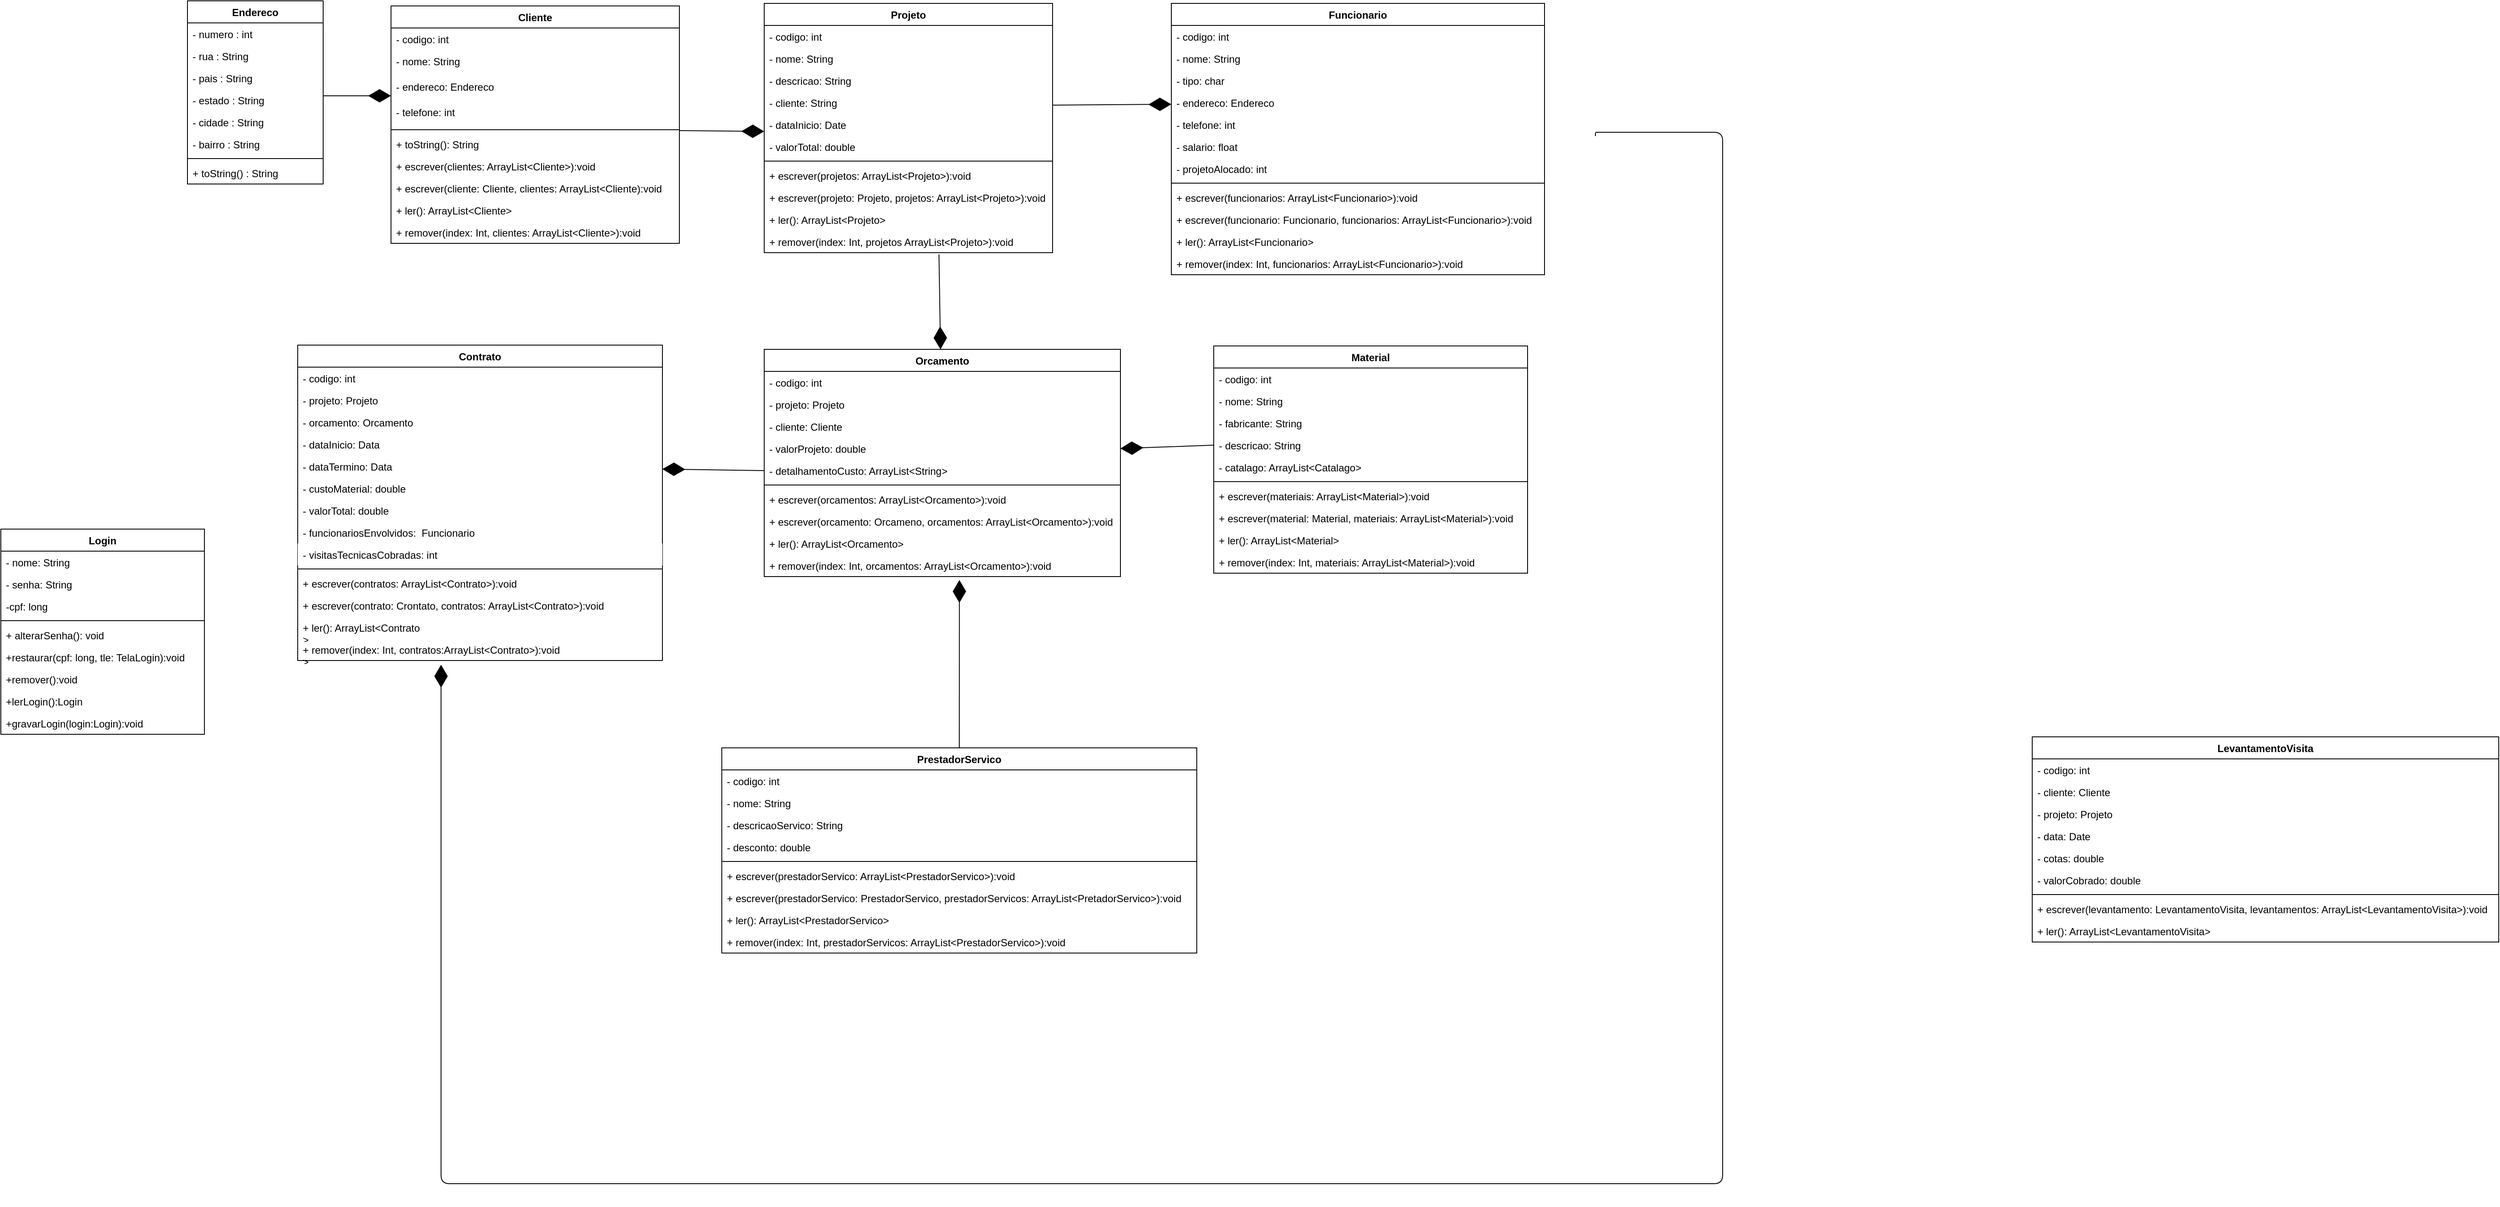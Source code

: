 <mxfile version="10.7.9" type="device"><diagram id="c3c5CE3-mcgkFul2fZs1" name="Page-1"><mxGraphModel dx="6850" dy="3300" grid="1" gridSize="10" guides="1" tooltips="1" connect="1" arrows="1" fold="1" page="1" pageScale="1" pageWidth="850" pageHeight="1100" math="0" shadow="0"><root><mxCell id="0"/><mxCell id="1" parent="0"/><mxCell id="uIUgxB65rMNBlOTUX8ER-1" value="Cliente" style="swimlane;fontStyle=1;align=center;verticalAlign=top;childLayout=stackLayout;horizontal=1;startSize=26;horizontalStack=0;resizeParent=1;resizeParentMax=0;resizeLast=0;collapsible=1;marginBottom=0;" parent="1" vertex="1"><mxGeometry x="-360" y="83" width="340" height="280" as="geometry"><mxRectangle x="230" y="120" width="70" height="26" as="alternateBounds"/></mxGeometry></mxCell><mxCell id="uIUgxB65rMNBlOTUX8ER-2" value="- codigo: int" style="text;strokeColor=none;fillColor=none;align=left;verticalAlign=top;spacingLeft=4;spacingRight=4;overflow=hidden;rotatable=0;points=[[0,0.5],[1,0.5]];portConstraint=eastwest;" parent="uIUgxB65rMNBlOTUX8ER-1" vertex="1"><mxGeometry y="26" width="340" height="26" as="geometry"/></mxCell><mxCell id="uIUgxB65rMNBlOTUX8ER-6" value="- nome: String" style="text;strokeColor=none;fillColor=none;align=left;verticalAlign=top;spacingLeft=4;spacingRight=4;overflow=hidden;rotatable=0;points=[[0,0.5],[1,0.5]];portConstraint=eastwest;" parent="uIUgxB65rMNBlOTUX8ER-1" vertex="1"><mxGeometry y="52" width="340" height="30" as="geometry"/></mxCell><mxCell id="uIUgxB65rMNBlOTUX8ER-11" value="- endereco: Endereco&#xA;" style="text;strokeColor=none;fillColor=none;align=left;verticalAlign=top;spacingLeft=4;spacingRight=4;overflow=hidden;rotatable=0;points=[[0,0.5],[1,0.5]];portConstraint=eastwest;" parent="uIUgxB65rMNBlOTUX8ER-1" vertex="1"><mxGeometry y="82" width="340" height="30" as="geometry"/></mxCell><mxCell id="uIUgxB65rMNBlOTUX8ER-12" value="- telefone: int&#xA;" style="text;strokeColor=none;fillColor=none;align=left;verticalAlign=top;spacingLeft=4;spacingRight=4;overflow=hidden;rotatable=0;points=[[0,0.5],[1,0.5]];portConstraint=eastwest;" parent="uIUgxB65rMNBlOTUX8ER-1" vertex="1"><mxGeometry y="112" width="340" height="30" as="geometry"/></mxCell><mxCell id="uIUgxB65rMNBlOTUX8ER-3" value="" style="line;strokeWidth=1;fillColor=none;align=left;verticalAlign=middle;spacingTop=-1;spacingLeft=3;spacingRight=3;rotatable=0;labelPosition=right;points=[];portConstraint=eastwest;" parent="uIUgxB65rMNBlOTUX8ER-1" vertex="1"><mxGeometry y="142" width="340" height="8" as="geometry"/></mxCell><mxCell id="uIUgxB65rMNBlOTUX8ER-8" value="+ toString(): String" style="text;strokeColor=none;fillColor=none;align=left;verticalAlign=top;spacingLeft=4;spacingRight=4;overflow=hidden;rotatable=0;points=[[0,0.5],[1,0.5]];portConstraint=eastwest;" parent="uIUgxB65rMNBlOTUX8ER-1" vertex="1"><mxGeometry y="150" width="340" height="26" as="geometry"/></mxCell><mxCell id="SgRAjqNPc_NdSEdh03JB-13" value="+ escrever(clientes: ArrayList&lt;Cliente&gt;):void" style="text;strokeColor=none;fillColor=none;align=left;verticalAlign=top;spacingLeft=4;spacingRight=4;overflow=hidden;rotatable=0;points=[[0,0.5],[1,0.5]];portConstraint=eastwest;" vertex="1" parent="uIUgxB65rMNBlOTUX8ER-1"><mxGeometry y="176" width="340" height="26" as="geometry"/></mxCell><mxCell id="SgRAjqNPc_NdSEdh03JB-14" value="+ escrever(cliente: Cliente, clientes: ArrayList&lt;Cliente):void" style="text;strokeColor=none;fillColor=none;align=left;verticalAlign=top;spacingLeft=4;spacingRight=4;overflow=hidden;rotatable=0;points=[[0,0.5],[1,0.5]];portConstraint=eastwest;" vertex="1" parent="uIUgxB65rMNBlOTUX8ER-1"><mxGeometry y="202" width="340" height="26" as="geometry"/></mxCell><mxCell id="SgRAjqNPc_NdSEdh03JB-15" value="+ ler(): ArrayList&lt;Cliente&gt;" style="text;strokeColor=none;fillColor=none;align=left;verticalAlign=top;spacingLeft=4;spacingRight=4;overflow=hidden;rotatable=0;points=[[0,0.5],[1,0.5]];portConstraint=eastwest;" vertex="1" parent="uIUgxB65rMNBlOTUX8ER-1"><mxGeometry y="228" width="340" height="26" as="geometry"/></mxCell><mxCell id="SgRAjqNPc_NdSEdh03JB-26" value="+ remover(index: Int, clientes: ArrayList&lt;Cliente&gt;):void" style="text;strokeColor=none;fillColor=none;align=left;verticalAlign=top;spacingLeft=4;spacingRight=4;overflow=hidden;rotatable=0;points=[[0,0.5],[1,0.5]];portConstraint=eastwest;" vertex="1" parent="uIUgxB65rMNBlOTUX8ER-1"><mxGeometry y="254" width="340" height="26" as="geometry"/></mxCell><mxCell id="uIUgxB65rMNBlOTUX8ER-30" value="Projeto" style="swimlane;fontStyle=1;align=center;verticalAlign=top;childLayout=stackLayout;horizontal=1;startSize=26;horizontalStack=0;resizeParent=1;resizeParentMax=0;resizeLast=0;collapsible=1;marginBottom=0;fillColor=none;gradientColor=none;" parent="1" vertex="1"><mxGeometry x="80" y="80" width="340" height="294" as="geometry"/></mxCell><mxCell id="uIUgxB65rMNBlOTUX8ER-31" value="- codigo: int" style="text;strokeColor=none;fillColor=none;align=left;verticalAlign=top;spacingLeft=4;spacingRight=4;overflow=hidden;rotatable=0;points=[[0,0.5],[1,0.5]];portConstraint=eastwest;" parent="uIUgxB65rMNBlOTUX8ER-30" vertex="1"><mxGeometry y="26" width="340" height="26" as="geometry"/></mxCell><mxCell id="uIUgxB65rMNBlOTUX8ER-111" value="- nome: String" style="text;strokeColor=none;fillColor=none;align=left;verticalAlign=top;spacingLeft=4;spacingRight=4;overflow=hidden;rotatable=0;points=[[0,0.5],[1,0.5]];portConstraint=eastwest;" parent="uIUgxB65rMNBlOTUX8ER-30" vertex="1"><mxGeometry y="52" width="340" height="26" as="geometry"/></mxCell><mxCell id="uIUgxB65rMNBlOTUX8ER-34" value="- descricao: String" style="text;strokeColor=none;fillColor=none;align=left;verticalAlign=top;spacingLeft=4;spacingRight=4;overflow=hidden;rotatable=0;points=[[0,0.5],[1,0.5]];portConstraint=eastwest;" parent="uIUgxB65rMNBlOTUX8ER-30" vertex="1"><mxGeometry y="78" width="340" height="26" as="geometry"/></mxCell><mxCell id="uIUgxB65rMNBlOTUX8ER-35" value="- cliente: String" style="text;strokeColor=none;fillColor=none;align=left;verticalAlign=top;spacingLeft=4;spacingRight=4;overflow=hidden;rotatable=0;points=[[0,0.5],[1,0.5]];portConstraint=eastwest;" parent="uIUgxB65rMNBlOTUX8ER-30" vertex="1"><mxGeometry y="104" width="340" height="26" as="geometry"/></mxCell><mxCell id="uIUgxB65rMNBlOTUX8ER-36" value="- dataInicio: Date" style="text;strokeColor=none;fillColor=none;align=left;verticalAlign=top;spacingLeft=4;spacingRight=4;overflow=hidden;rotatable=0;points=[[0,0.5],[1,0.5]];portConstraint=eastwest;" parent="uIUgxB65rMNBlOTUX8ER-30" vertex="1"><mxGeometry y="130" width="340" height="26" as="geometry"/></mxCell><mxCell id="uIUgxB65rMNBlOTUX8ER-37" value="- valorTotal: double" style="text;strokeColor=none;fillColor=none;align=left;verticalAlign=top;spacingLeft=4;spacingRight=4;overflow=hidden;rotatable=0;points=[[0,0.5],[1,0.5]];portConstraint=eastwest;" parent="uIUgxB65rMNBlOTUX8ER-30" vertex="1"><mxGeometry y="156" width="340" height="26" as="geometry"/></mxCell><mxCell id="uIUgxB65rMNBlOTUX8ER-32" value="" style="line;strokeWidth=1;fillColor=none;align=left;verticalAlign=middle;spacingTop=-1;spacingLeft=3;spacingRight=3;rotatable=0;labelPosition=right;points=[];portConstraint=eastwest;" parent="uIUgxB65rMNBlOTUX8ER-30" vertex="1"><mxGeometry y="182" width="340" height="8" as="geometry"/></mxCell><mxCell id="uIUgxB65rMNBlOTUX8ER-38" value="+ escrever(projetos: ArrayList&lt;Projeto&gt;):void" style="text;strokeColor=none;fillColor=none;align=left;verticalAlign=top;spacingLeft=4;spacingRight=4;overflow=hidden;rotatable=0;points=[[0,0.5],[1,0.5]];portConstraint=eastwest;" parent="uIUgxB65rMNBlOTUX8ER-30" vertex="1"><mxGeometry y="190" width="340" height="26" as="geometry"/></mxCell><mxCell id="SgRAjqNPc_NdSEdh03JB-27" value="+ escrever(projeto: Projeto, projetos: ArrayList&lt;Projeto&gt;):void" style="text;strokeColor=none;fillColor=none;align=left;verticalAlign=top;spacingLeft=4;spacingRight=4;overflow=hidden;rotatable=0;points=[[0,0.5],[1,0.5]];portConstraint=eastwest;" vertex="1" parent="uIUgxB65rMNBlOTUX8ER-30"><mxGeometry y="216" width="340" height="26" as="geometry"/></mxCell><mxCell id="SgRAjqNPc_NdSEdh03JB-29" value="+ ler(): ArrayList&lt;Projeto&gt;" style="text;strokeColor=none;fillColor=none;align=left;verticalAlign=top;spacingLeft=4;spacingRight=4;overflow=hidden;rotatable=0;points=[[0,0.5],[1,0.5]];portConstraint=eastwest;" vertex="1" parent="uIUgxB65rMNBlOTUX8ER-30"><mxGeometry y="242" width="340" height="26" as="geometry"/></mxCell><mxCell id="SgRAjqNPc_NdSEdh03JB-30" value="+ remover(index: Int, projetos ArrayList&lt;Projeto&gt;):void" style="text;strokeColor=none;fillColor=none;align=left;verticalAlign=top;spacingLeft=4;spacingRight=4;overflow=hidden;rotatable=0;points=[[0,0.5],[1,0.5]];portConstraint=eastwest;" vertex="1" parent="uIUgxB65rMNBlOTUX8ER-30"><mxGeometry y="268" width="340" height="26" as="geometry"/></mxCell><mxCell id="uIUgxB65rMNBlOTUX8ER-47" value="Funcionario" style="swimlane;fontStyle=1;align=center;verticalAlign=top;childLayout=stackLayout;horizontal=1;startSize=26;horizontalStack=0;resizeParent=1;resizeParentMax=0;resizeLast=0;collapsible=1;marginBottom=0;fillColor=none;gradientColor=none;" parent="1" vertex="1"><mxGeometry x="560" y="80" width="440" height="320" as="geometry"/></mxCell><mxCell id="uIUgxB65rMNBlOTUX8ER-48" value="- codigo: int" style="text;strokeColor=none;fillColor=none;align=left;verticalAlign=top;spacingLeft=4;spacingRight=4;overflow=hidden;rotatable=0;points=[[0,0.5],[1,0.5]];portConstraint=eastwest;" parent="uIUgxB65rMNBlOTUX8ER-47" vertex="1"><mxGeometry y="26" width="440" height="26" as="geometry"/></mxCell><mxCell id="uIUgxB65rMNBlOTUX8ER-51" value="- nome: String" style="text;strokeColor=none;fillColor=none;align=left;verticalAlign=top;spacingLeft=4;spacingRight=4;overflow=hidden;rotatable=0;points=[[0,0.5],[1,0.5]];portConstraint=eastwest;" parent="uIUgxB65rMNBlOTUX8ER-47" vertex="1"><mxGeometry y="52" width="440" height="26" as="geometry"/></mxCell><mxCell id="uIUgxB65rMNBlOTUX8ER-124" value="- tipo: char" style="text;strokeColor=none;fillColor=none;align=left;verticalAlign=top;spacingLeft=4;spacingRight=4;overflow=hidden;rotatable=0;points=[[0,0.5],[1,0.5]];portConstraint=eastwest;" parent="uIUgxB65rMNBlOTUX8ER-47" vertex="1"><mxGeometry y="78" width="440" height="26" as="geometry"/></mxCell><mxCell id="uIUgxB65rMNBlOTUX8ER-52" value="- endereco: Endereco " style="text;strokeColor=none;fillColor=none;align=left;verticalAlign=top;spacingLeft=4;spacingRight=4;overflow=hidden;rotatable=0;points=[[0,0.5],[1,0.5]];portConstraint=eastwest;" parent="uIUgxB65rMNBlOTUX8ER-47" vertex="1"><mxGeometry y="104" width="440" height="26" as="geometry"/></mxCell><mxCell id="uIUgxB65rMNBlOTUX8ER-53" value="- telefone: int" style="text;strokeColor=none;fillColor=none;align=left;verticalAlign=top;spacingLeft=4;spacingRight=4;overflow=hidden;rotatable=0;points=[[0,0.5],[1,0.5]];portConstraint=eastwest;" parent="uIUgxB65rMNBlOTUX8ER-47" vertex="1"><mxGeometry y="130" width="440" height="26" as="geometry"/></mxCell><mxCell id="uIUgxB65rMNBlOTUX8ER-54" value="- salario: float" style="text;strokeColor=none;fillColor=none;align=left;verticalAlign=top;spacingLeft=4;spacingRight=4;overflow=hidden;rotatable=0;points=[[0,0.5],[1,0.5]];portConstraint=eastwest;" parent="uIUgxB65rMNBlOTUX8ER-47" vertex="1"><mxGeometry y="156" width="440" height="26" as="geometry"/></mxCell><mxCell id="uIUgxB65rMNBlOTUX8ER-55" value="- projetoAlocado: int" style="text;strokeColor=none;fillColor=none;align=left;verticalAlign=top;spacingLeft=4;spacingRight=4;overflow=hidden;rotatable=0;points=[[0,0.5],[1,0.5]];portConstraint=eastwest;" parent="uIUgxB65rMNBlOTUX8ER-47" vertex="1"><mxGeometry y="182" width="440" height="26" as="geometry"/></mxCell><mxCell id="uIUgxB65rMNBlOTUX8ER-49" value="" style="line;strokeWidth=1;fillColor=none;align=left;verticalAlign=middle;spacingTop=-1;spacingLeft=3;spacingRight=3;rotatable=0;labelPosition=right;points=[];portConstraint=eastwest;" parent="uIUgxB65rMNBlOTUX8ER-47" vertex="1"><mxGeometry y="208" width="440" height="8" as="geometry"/></mxCell><mxCell id="uIUgxB65rMNBlOTUX8ER-50" value="+ escrever(funcionarios: ArrayList&lt;Funcionario&gt;):void" style="text;strokeColor=none;fillColor=none;align=left;verticalAlign=top;spacingLeft=4;spacingRight=4;overflow=hidden;rotatable=0;points=[[0,0.5],[1,0.5]];portConstraint=eastwest;" parent="uIUgxB65rMNBlOTUX8ER-47" vertex="1"><mxGeometry y="216" width="440" height="26" as="geometry"/></mxCell><mxCell id="SgRAjqNPc_NdSEdh03JB-53" value="+ escrever(funcionario: Funcionario, funcionarios: ArrayList&lt;Funcionario&gt;):void" style="text;strokeColor=none;fillColor=none;align=left;verticalAlign=top;spacingLeft=4;spacingRight=4;overflow=hidden;rotatable=0;points=[[0,0.5],[1,0.5]];portConstraint=eastwest;" vertex="1" parent="uIUgxB65rMNBlOTUX8ER-47"><mxGeometry y="242" width="440" height="26" as="geometry"/></mxCell><mxCell id="SgRAjqNPc_NdSEdh03JB-55" value="+ ler(): ArrayList&lt;Funcionario&gt;" style="text;strokeColor=none;fillColor=none;align=left;verticalAlign=top;spacingLeft=4;spacingRight=4;overflow=hidden;rotatable=0;points=[[0,0.5],[1,0.5]];portConstraint=eastwest;" vertex="1" parent="uIUgxB65rMNBlOTUX8ER-47"><mxGeometry y="268" width="440" height="26" as="geometry"/></mxCell><mxCell id="SgRAjqNPc_NdSEdh03JB-56" value="+ remover(index: Int, funcionarios: ArrayList&lt;Funcionario&gt;):void" style="text;strokeColor=none;fillColor=none;align=left;verticalAlign=top;spacingLeft=4;spacingRight=4;overflow=hidden;rotatable=0;points=[[0,0.5],[1,0.5]];portConstraint=eastwest;" vertex="1" parent="uIUgxB65rMNBlOTUX8ER-47"><mxGeometry y="294" width="440" height="26" as="geometry"/></mxCell><mxCell id="uIUgxB65rMNBlOTUX8ER-67" value="PrestadorServico" style="swimlane;fontStyle=1;align=center;verticalAlign=top;childLayout=stackLayout;horizontal=1;startSize=26;horizontalStack=0;resizeParent=1;resizeParentMax=0;resizeLast=0;collapsible=1;marginBottom=0;fillColor=none;gradientColor=none;" parent="1" vertex="1"><mxGeometry x="30" y="958" width="560" height="242" as="geometry"/></mxCell><mxCell id="uIUgxB65rMNBlOTUX8ER-68" value="- codigo: int" style="text;strokeColor=none;fillColor=none;align=left;verticalAlign=top;spacingLeft=4;spacingRight=4;overflow=hidden;rotatable=0;points=[[0,0.5],[1,0.5]];portConstraint=eastwest;" parent="uIUgxB65rMNBlOTUX8ER-67" vertex="1"><mxGeometry y="26" width="560" height="26" as="geometry"/></mxCell><mxCell id="uIUgxB65rMNBlOTUX8ER-71" value="- nome: String" style="text;strokeColor=none;fillColor=none;align=left;verticalAlign=top;spacingLeft=4;spacingRight=4;overflow=hidden;rotatable=0;points=[[0,0.5],[1,0.5]];portConstraint=eastwest;" parent="uIUgxB65rMNBlOTUX8ER-67" vertex="1"><mxGeometry y="52" width="560" height="26" as="geometry"/></mxCell><mxCell id="uIUgxB65rMNBlOTUX8ER-72" value="- descricaoServico: String" style="text;strokeColor=none;fillColor=none;align=left;verticalAlign=top;spacingLeft=4;spacingRight=4;overflow=hidden;rotatable=0;points=[[0,0.5],[1,0.5]];portConstraint=eastwest;" parent="uIUgxB65rMNBlOTUX8ER-67" vertex="1"><mxGeometry y="78" width="560" height="26" as="geometry"/></mxCell><mxCell id="uIUgxB65rMNBlOTUX8ER-73" value="- desconto: double" style="text;strokeColor=none;fillColor=none;align=left;verticalAlign=top;spacingLeft=4;spacingRight=4;overflow=hidden;rotatable=0;points=[[0,0.5],[1,0.5]];portConstraint=eastwest;" parent="uIUgxB65rMNBlOTUX8ER-67" vertex="1"><mxGeometry y="104" width="560" height="26" as="geometry"/></mxCell><mxCell id="uIUgxB65rMNBlOTUX8ER-69" value="" style="line;strokeWidth=1;fillColor=none;align=left;verticalAlign=middle;spacingTop=-1;spacingLeft=3;spacingRight=3;rotatable=0;labelPosition=right;points=[];portConstraint=eastwest;" parent="uIUgxB65rMNBlOTUX8ER-67" vertex="1"><mxGeometry y="130" width="560" height="8" as="geometry"/></mxCell><object label="+ escrever(prestadorServico: ArrayList&lt;PrestadorServico&gt;):void" id="uIUgxB65rMNBlOTUX8ER-70"><mxCell style="text;strokeColor=none;fillColor=none;align=left;verticalAlign=top;spacingLeft=4;spacingRight=4;overflow=hidden;rotatable=0;points=[[0,0.5],[1,0.5]];portConstraint=eastwest;" parent="uIUgxB65rMNBlOTUX8ER-67" vertex="1"><mxGeometry y="138" width="560" height="26" as="geometry"/></mxCell></object><object label="+ escrever(prestadorServico: PrestadorServico, prestadorServicos: ArrayList&lt;PretadorServico&gt;):void" id="SgRAjqNPc_NdSEdh03JB-45"><mxCell style="text;strokeColor=none;fillColor=none;align=left;verticalAlign=top;spacingLeft=4;spacingRight=4;overflow=hidden;rotatable=0;points=[[0,0.5],[1,0.5]];portConstraint=eastwest;" vertex="1" parent="uIUgxB65rMNBlOTUX8ER-67"><mxGeometry y="164" width="560" height="26" as="geometry"/></mxCell></object><object label="+ ler(): ArrayList&lt;PrestadorServico&gt;" id="SgRAjqNPc_NdSEdh03JB-46"><mxCell style="text;strokeColor=none;fillColor=none;align=left;verticalAlign=top;spacingLeft=4;spacingRight=4;overflow=hidden;rotatable=0;points=[[0,0.5],[1,0.5]];portConstraint=eastwest;" vertex="1" parent="uIUgxB65rMNBlOTUX8ER-67"><mxGeometry y="190" width="560" height="26" as="geometry"/></mxCell></object><object label="+ remover(index: Int, prestadorServicos: ArrayList&lt;PrestadorServico&gt;):void" id="SgRAjqNPc_NdSEdh03JB-47"><mxCell style="text;strokeColor=none;fillColor=none;align=left;verticalAlign=top;spacingLeft=4;spacingRight=4;overflow=hidden;rotatable=0;points=[[0,0.5],[1,0.5]];portConstraint=eastwest;" vertex="1" parent="uIUgxB65rMNBlOTUX8ER-67"><mxGeometry y="216" width="560" height="26" as="geometry"/></mxCell></object><mxCell id="uIUgxB65rMNBlOTUX8ER-85" value="LevantamentoVisita" style="swimlane;fontStyle=1;align=center;verticalAlign=top;childLayout=stackLayout;horizontal=1;startSize=26;horizontalStack=0;resizeParent=1;resizeParentMax=0;resizeLast=0;collapsible=1;marginBottom=0;fillColor=none;gradientColor=none;" parent="1" vertex="1"><mxGeometry x="1575" y="945" width="550" height="242" as="geometry"/></mxCell><mxCell id="uIUgxB65rMNBlOTUX8ER-86" value="- codigo: int" style="text;strokeColor=none;fillColor=none;align=left;verticalAlign=top;spacingLeft=4;spacingRight=4;overflow=hidden;rotatable=0;points=[[0,0.5],[1,0.5]];portConstraint=eastwest;" parent="uIUgxB65rMNBlOTUX8ER-85" vertex="1"><mxGeometry y="26" width="550" height="26" as="geometry"/></mxCell><mxCell id="uIUgxB65rMNBlOTUX8ER-89" value="- cliente: Cliente" style="text;strokeColor=none;fillColor=none;align=left;verticalAlign=top;spacingLeft=4;spacingRight=4;overflow=hidden;rotatable=0;points=[[0,0.5],[1,0.5]];portConstraint=eastwest;" parent="uIUgxB65rMNBlOTUX8ER-85" vertex="1"><mxGeometry y="52" width="550" height="26" as="geometry"/></mxCell><mxCell id="uIUgxB65rMNBlOTUX8ER-90" value="- projeto: Projeto" style="text;strokeColor=none;fillColor=none;align=left;verticalAlign=top;spacingLeft=4;spacingRight=4;overflow=hidden;rotatable=0;points=[[0,0.5],[1,0.5]];portConstraint=eastwest;" parent="uIUgxB65rMNBlOTUX8ER-85" vertex="1"><mxGeometry y="78" width="550" height="26" as="geometry"/></mxCell><mxCell id="uIUgxB65rMNBlOTUX8ER-91" value="- data: Date" style="text;strokeColor=none;fillColor=none;align=left;verticalAlign=top;spacingLeft=4;spacingRight=4;overflow=hidden;rotatable=0;points=[[0,0.5],[1,0.5]];portConstraint=eastwest;" parent="uIUgxB65rMNBlOTUX8ER-85" vertex="1"><mxGeometry y="104" width="550" height="26" as="geometry"/></mxCell><mxCell id="uIUgxB65rMNBlOTUX8ER-92" value="- cotas: double" style="text;strokeColor=none;fillColor=none;align=left;verticalAlign=top;spacingLeft=4;spacingRight=4;overflow=hidden;rotatable=0;points=[[0,0.5],[1,0.5]];portConstraint=eastwest;" parent="uIUgxB65rMNBlOTUX8ER-85" vertex="1"><mxGeometry y="130" width="550" height="26" as="geometry"/></mxCell><mxCell id="uIUgxB65rMNBlOTUX8ER-101" value="- valorCobrado: double" style="text;strokeColor=none;fillColor=none;align=left;verticalAlign=top;spacingLeft=4;spacingRight=4;overflow=hidden;rotatable=0;points=[[0,0.5],[1,0.5]];portConstraint=eastwest;" parent="uIUgxB65rMNBlOTUX8ER-85" vertex="1"><mxGeometry y="156" width="550" height="26" as="geometry"/></mxCell><mxCell id="uIUgxB65rMNBlOTUX8ER-87" value="" style="line;strokeWidth=1;fillColor=none;align=left;verticalAlign=middle;spacingTop=-1;spacingLeft=3;spacingRight=3;rotatable=0;labelPosition=right;points=[];portConstraint=eastwest;" parent="uIUgxB65rMNBlOTUX8ER-85" vertex="1"><mxGeometry y="182" width="550" height="8" as="geometry"/></mxCell><mxCell id="uIUgxB65rMNBlOTUX8ER-88" value="+ escrever(levantamento: LevantamentoVisita, levantamentos: ArrayList&lt;LevantamentoVisita&gt;):void" style="text;strokeColor=none;fillColor=none;align=left;verticalAlign=top;spacingLeft=4;spacingRight=4;overflow=hidden;rotatable=0;points=[[0,0.5],[1,0.5]];portConstraint=eastwest;" parent="uIUgxB65rMNBlOTUX8ER-85" vertex="1"><mxGeometry y="190" width="550" height="26" as="geometry"/></mxCell><mxCell id="SgRAjqNPc_NdSEdh03JB-57" value="+ ler(): ArrayList&lt;LevantamentoVisita&gt;" style="text;strokeColor=none;fillColor=none;align=left;verticalAlign=top;spacingLeft=4;spacingRight=4;overflow=hidden;rotatable=0;points=[[0,0.5],[1,0.5]];portConstraint=eastwest;" vertex="1" parent="uIUgxB65rMNBlOTUX8ER-85"><mxGeometry y="216" width="550" height="26" as="geometry"/></mxCell><mxCell id="uIUgxB65rMNBlOTUX8ER-93" value="Material" style="swimlane;fontStyle=1;align=center;verticalAlign=top;childLayout=stackLayout;horizontal=1;startSize=26;horizontalStack=0;resizeParent=1;resizeParentMax=0;resizeLast=0;collapsible=1;marginBottom=0;fillColor=none;gradientColor=none;" parent="1" vertex="1"><mxGeometry x="610" y="484" width="370" height="268" as="geometry"/></mxCell><mxCell id="uIUgxB65rMNBlOTUX8ER-94" value="- codigo: int" style="text;strokeColor=none;fillColor=none;align=left;verticalAlign=top;spacingLeft=4;spacingRight=4;overflow=hidden;rotatable=0;points=[[0,0.5],[1,0.5]];portConstraint=eastwest;" parent="uIUgxB65rMNBlOTUX8ER-93" vertex="1"><mxGeometry y="26" width="370" height="26" as="geometry"/></mxCell><mxCell id="uIUgxB65rMNBlOTUX8ER-97" value="- nome: String" style="text;strokeColor=none;fillColor=none;align=left;verticalAlign=top;spacingLeft=4;spacingRight=4;overflow=hidden;rotatable=0;points=[[0,0.5],[1,0.5]];portConstraint=eastwest;" parent="uIUgxB65rMNBlOTUX8ER-93" vertex="1"><mxGeometry y="52" width="370" height="26" as="geometry"/></mxCell><mxCell id="uIUgxB65rMNBlOTUX8ER-99" value="- fabricante: String" style="text;strokeColor=none;fillColor=none;align=left;verticalAlign=top;spacingLeft=4;spacingRight=4;overflow=hidden;rotatable=0;points=[[0,0.5],[1,0.5]];portConstraint=eastwest;" parent="uIUgxB65rMNBlOTUX8ER-93" vertex="1"><mxGeometry y="78" width="370" height="26" as="geometry"/></mxCell><mxCell id="uIUgxB65rMNBlOTUX8ER-98" value="- descricao: String" style="text;strokeColor=none;fillColor=none;align=left;verticalAlign=top;spacingLeft=4;spacingRight=4;overflow=hidden;rotatable=0;points=[[0,0.5],[1,0.5]];portConstraint=eastwest;" parent="uIUgxB65rMNBlOTUX8ER-93" vertex="1"><mxGeometry y="104" width="370" height="26" as="geometry"/></mxCell><mxCell id="uIUgxB65rMNBlOTUX8ER-102" value="- catalago: ArrayList&lt;Catalago&gt;" style="text;strokeColor=none;fillColor=none;align=left;verticalAlign=top;spacingLeft=4;spacingRight=4;overflow=hidden;rotatable=0;points=[[0,0.5],[1,0.5]];portConstraint=eastwest;" parent="uIUgxB65rMNBlOTUX8ER-93" vertex="1"><mxGeometry y="130" width="370" height="26" as="geometry"/></mxCell><mxCell id="uIUgxB65rMNBlOTUX8ER-95" value="" style="line;strokeWidth=1;fillColor=none;align=left;verticalAlign=middle;spacingTop=-1;spacingLeft=3;spacingRight=3;rotatable=0;labelPosition=right;points=[];portConstraint=eastwest;" parent="uIUgxB65rMNBlOTUX8ER-93" vertex="1"><mxGeometry y="156" width="370" height="8" as="geometry"/></mxCell><mxCell id="uIUgxB65rMNBlOTUX8ER-96" value="+ escrever(materiais: ArrayList&lt;Material&gt;):void" style="text;strokeColor=none;fillColor=none;align=left;verticalAlign=top;spacingLeft=4;spacingRight=4;overflow=hidden;rotatable=0;points=[[0,0.5],[1,0.5]];portConstraint=eastwest;" parent="uIUgxB65rMNBlOTUX8ER-93" vertex="1"><mxGeometry y="164" width="370" height="26" as="geometry"/></mxCell><mxCell id="SgRAjqNPc_NdSEdh03JB-49" value="+ escrever(material: Material, materiais: ArrayList&lt;Material&gt;):void" style="text;strokeColor=none;fillColor=none;align=left;verticalAlign=top;spacingLeft=4;spacingRight=4;overflow=hidden;rotatable=0;points=[[0,0.5],[1,0.5]];portConstraint=eastwest;" vertex="1" parent="uIUgxB65rMNBlOTUX8ER-93"><mxGeometry y="190" width="370" height="26" as="geometry"/></mxCell><mxCell id="SgRAjqNPc_NdSEdh03JB-50" value="+ ler(): ArrayList&lt;Material&gt;" style="text;strokeColor=none;fillColor=none;align=left;verticalAlign=top;spacingLeft=4;spacingRight=4;overflow=hidden;rotatable=0;points=[[0,0.5],[1,0.5]];portConstraint=eastwest;" vertex="1" parent="uIUgxB65rMNBlOTUX8ER-93"><mxGeometry y="216" width="370" height="26" as="geometry"/></mxCell><mxCell id="SgRAjqNPc_NdSEdh03JB-51" value="+ remover(index: Int, materiais: ArrayList&lt;Material&gt;):void" style="text;strokeColor=none;fillColor=none;align=left;verticalAlign=top;spacingLeft=4;spacingRight=4;overflow=hidden;rotatable=0;points=[[0,0.5],[1,0.5]];portConstraint=eastwest;" vertex="1" parent="uIUgxB65rMNBlOTUX8ER-93"><mxGeometry y="242" width="370" height="26" as="geometry"/></mxCell><mxCell id="uIUgxB65rMNBlOTUX8ER-103" value="Orcamento" style="swimlane;fontStyle=1;align=center;verticalAlign=top;childLayout=stackLayout;horizontal=1;startSize=26;horizontalStack=0;resizeParent=1;resizeParentMax=0;resizeLast=0;collapsible=1;marginBottom=0;fillColor=none;gradientColor=none;" parent="1" vertex="1"><mxGeometry x="80" y="488" width="420" height="268" as="geometry"/></mxCell><mxCell id="uIUgxB65rMNBlOTUX8ER-104" value="- codigo: int" style="text;strokeColor=none;fillColor=none;align=left;verticalAlign=top;spacingLeft=4;spacingRight=4;overflow=hidden;rotatable=0;points=[[0,0.5],[1,0.5]];portConstraint=eastwest;" parent="uIUgxB65rMNBlOTUX8ER-103" vertex="1"><mxGeometry y="26" width="420" height="26" as="geometry"/></mxCell><mxCell id="uIUgxB65rMNBlOTUX8ER-107" value="- projeto: Projeto" style="text;strokeColor=none;fillColor=none;align=left;verticalAlign=top;spacingLeft=4;spacingRight=4;overflow=hidden;rotatable=0;points=[[0,0.5],[1,0.5]];portConstraint=eastwest;" parent="uIUgxB65rMNBlOTUX8ER-103" vertex="1"><mxGeometry y="52" width="420" height="26" as="geometry"/></mxCell><mxCell id="uIUgxB65rMNBlOTUX8ER-108" value="- cliente: Cliente" style="text;strokeColor=none;fillColor=none;align=left;verticalAlign=top;spacingLeft=4;spacingRight=4;overflow=hidden;rotatable=0;points=[[0,0.5],[1,0.5]];portConstraint=eastwest;" parent="uIUgxB65rMNBlOTUX8ER-103" vertex="1"><mxGeometry y="78" width="420" height="26" as="geometry"/></mxCell><mxCell id="uIUgxB65rMNBlOTUX8ER-109" value="- valorProjeto: double" style="text;strokeColor=none;fillColor=none;align=left;verticalAlign=top;spacingLeft=4;spacingRight=4;overflow=hidden;rotatable=0;points=[[0,0.5],[1,0.5]];portConstraint=eastwest;" parent="uIUgxB65rMNBlOTUX8ER-103" vertex="1"><mxGeometry y="104" width="420" height="26" as="geometry"/></mxCell><mxCell id="uIUgxB65rMNBlOTUX8ER-110" value="- detalhamentoCusto: ArrayList&lt;String&gt; " style="text;strokeColor=none;fillColor=none;align=left;verticalAlign=top;spacingLeft=4;spacingRight=4;overflow=hidden;rotatable=0;points=[[0,0.5],[1,0.5]];portConstraint=eastwest;" parent="uIUgxB65rMNBlOTUX8ER-103" vertex="1"><mxGeometry y="130" width="420" height="26" as="geometry"/></mxCell><mxCell id="uIUgxB65rMNBlOTUX8ER-105" value="" style="line;strokeWidth=1;fillColor=none;align=left;verticalAlign=middle;spacingTop=-1;spacingLeft=3;spacingRight=3;rotatable=0;labelPosition=right;points=[];portConstraint=eastwest;" parent="uIUgxB65rMNBlOTUX8ER-103" vertex="1"><mxGeometry y="156" width="420" height="8" as="geometry"/></mxCell><mxCell id="uIUgxB65rMNBlOTUX8ER-106" value="+ escrever(orcamentos: ArrayList&lt;Orcamento&gt;):void" style="text;strokeColor=none;fillColor=none;align=left;verticalAlign=top;spacingLeft=4;spacingRight=4;overflow=hidden;rotatable=0;points=[[0,0.5],[1,0.5]];portConstraint=eastwest;" parent="uIUgxB65rMNBlOTUX8ER-103" vertex="1"><mxGeometry y="164" width="420" height="26" as="geometry"/></mxCell><mxCell id="SgRAjqNPc_NdSEdh03JB-32" value="+ escrever(orcamento: Orcameno, orcamentos: ArrayList&lt;Orcamento&gt;):void" style="text;strokeColor=none;fillColor=none;align=left;verticalAlign=top;spacingLeft=4;spacingRight=4;overflow=hidden;rotatable=0;points=[[0,0.5],[1,0.5]];portConstraint=eastwest;" vertex="1" parent="uIUgxB65rMNBlOTUX8ER-103"><mxGeometry y="190" width="420" height="26" as="geometry"/></mxCell><mxCell id="SgRAjqNPc_NdSEdh03JB-33" value="+ ler(): ArrayList&lt;Orcamento&gt;" style="text;strokeColor=none;fillColor=none;align=left;verticalAlign=top;spacingLeft=4;spacingRight=4;overflow=hidden;rotatable=0;points=[[0,0.5],[1,0.5]];portConstraint=eastwest;" vertex="1" parent="uIUgxB65rMNBlOTUX8ER-103"><mxGeometry y="216" width="420" height="26" as="geometry"/></mxCell><mxCell id="SgRAjqNPc_NdSEdh03JB-44" value="+ remover(index: Int, orcamentos: ArrayList&lt;Orcamento&gt;):void" style="text;strokeColor=none;fillColor=none;align=left;verticalAlign=top;spacingLeft=4;spacingRight=4;overflow=hidden;rotatable=0;points=[[0,0.5],[1,0.5]];portConstraint=eastwest;" vertex="1" parent="uIUgxB65rMNBlOTUX8ER-103"><mxGeometry y="242" width="420" height="26" as="geometry"/></mxCell><mxCell id="uIUgxB65rMNBlOTUX8ER-112" value="Contrato" style="swimlane;fontStyle=1;align=center;verticalAlign=top;childLayout=stackLayout;horizontal=1;startSize=26;horizontalStack=0;resizeParent=1;resizeParentMax=0;resizeLast=0;collapsible=1;marginBottom=0;" parent="1" vertex="1"><mxGeometry x="-470" y="483" width="430" height="372" as="geometry"/></mxCell><mxCell id="uIUgxB65rMNBlOTUX8ER-113" value="- codigo: int" style="text;strokeColor=none;fillColor=none;align=left;verticalAlign=top;spacingLeft=4;spacingRight=4;overflow=hidden;rotatable=0;points=[[0,0.5],[1,0.5]];portConstraint=eastwest;" parent="uIUgxB65rMNBlOTUX8ER-112" vertex="1"><mxGeometry y="26" width="430" height="26" as="geometry"/></mxCell><mxCell id="uIUgxB65rMNBlOTUX8ER-116" value="- projeto: Projeto" style="text;strokeColor=none;fillColor=none;align=left;verticalAlign=top;spacingLeft=4;spacingRight=4;overflow=hidden;rotatable=0;points=[[0,0.5],[1,0.5]];portConstraint=eastwest;" parent="uIUgxB65rMNBlOTUX8ER-112" vertex="1"><mxGeometry y="52" width="430" height="26" as="geometry"/></mxCell><mxCell id="uIUgxB65rMNBlOTUX8ER-118" value="- orcamento: Orcamento" style="text;strokeColor=none;fillColor=none;align=left;verticalAlign=top;spacingLeft=4;spacingRight=4;overflow=hidden;rotatable=0;points=[[0,0.5],[1,0.5]];portConstraint=eastwest;" parent="uIUgxB65rMNBlOTUX8ER-112" vertex="1"><mxGeometry y="78" width="430" height="26" as="geometry"/></mxCell><mxCell id="uIUgxB65rMNBlOTUX8ER-119" value="- dataInicio: Data" style="text;strokeColor=none;fillColor=none;align=left;verticalAlign=top;spacingLeft=4;spacingRight=4;overflow=hidden;rotatable=0;points=[[0,0.5],[1,0.5]];portConstraint=eastwest;" parent="uIUgxB65rMNBlOTUX8ER-112" vertex="1"><mxGeometry y="104" width="430" height="26" as="geometry"/></mxCell><mxCell id="uIUgxB65rMNBlOTUX8ER-120" value="- dataTermino: Data" style="text;strokeColor=none;fillColor=none;align=left;verticalAlign=top;spacingLeft=4;spacingRight=4;overflow=hidden;rotatable=0;points=[[0,0.5],[1,0.5]];portConstraint=eastwest;" parent="uIUgxB65rMNBlOTUX8ER-112" vertex="1"><mxGeometry y="130" width="430" height="26" as="geometry"/></mxCell><mxCell id="uIUgxB65rMNBlOTUX8ER-121" value="- custoMaterial: double" style="text;strokeColor=none;fillColor=none;align=left;verticalAlign=top;spacingLeft=4;spacingRight=4;overflow=hidden;rotatable=0;points=[[0,0.5],[1,0.5]];portConstraint=eastwest;" parent="uIUgxB65rMNBlOTUX8ER-112" vertex="1"><mxGeometry y="156" width="430" height="26" as="geometry"/></mxCell><mxCell id="uIUgxB65rMNBlOTUX8ER-122" value="- valorTotal: double" style="text;strokeColor=none;fillColor=none;align=left;verticalAlign=top;spacingLeft=4;spacingRight=4;overflow=hidden;rotatable=0;points=[[0,0.5],[1,0.5]];portConstraint=eastwest;" parent="uIUgxB65rMNBlOTUX8ER-112" vertex="1"><mxGeometry y="182" width="430" height="26" as="geometry"/></mxCell><mxCell id="uIUgxB65rMNBlOTUX8ER-123" value="- funcionariosEnvolvidos:  Funcionario" style="text;strokeColor=none;fillColor=none;align=left;verticalAlign=top;spacingLeft=4;spacingRight=4;overflow=hidden;rotatable=0;points=[[0,0.5],[1,0.5]];portConstraint=eastwest;" parent="uIUgxB65rMNBlOTUX8ER-112" vertex="1"><mxGeometry y="208" width="430" height="26" as="geometry"/></mxCell><mxCell id="uIUgxB65rMNBlOTUX8ER-125" value="- visitasTecnicasCobradas: int" style="text;strokeColor=none;fillColor=#FFFFFF;align=left;verticalAlign=top;spacingLeft=4;spacingRight=4;overflow=hidden;rotatable=0;points=[[0,0.5],[1,0.5]];portConstraint=eastwest;" parent="uIUgxB65rMNBlOTUX8ER-112" vertex="1"><mxGeometry y="234" width="430" height="26" as="geometry"/></mxCell><mxCell id="uIUgxB65rMNBlOTUX8ER-114" value="" style="line;strokeWidth=1;fillColor=none;align=left;verticalAlign=middle;spacingTop=-1;spacingLeft=3;spacingRight=3;rotatable=0;labelPosition=right;points=[];portConstraint=eastwest;" parent="uIUgxB65rMNBlOTUX8ER-112" vertex="1"><mxGeometry y="260" width="430" height="8" as="geometry"/></mxCell><mxCell id="uIUgxB65rMNBlOTUX8ER-115" value="+ escrever(contratos: ArrayList&lt;Contrato&gt;):void" style="text;strokeColor=none;fillColor=none;align=left;verticalAlign=top;spacingLeft=4;spacingRight=4;overflow=hidden;rotatable=0;points=[[0,0.5],[1,0.5]];portConstraint=eastwest;" parent="uIUgxB65rMNBlOTUX8ER-112" vertex="1"><mxGeometry y="268" width="430" height="26" as="geometry"/></mxCell><mxCell id="SgRAjqNPc_NdSEdh03JB-69" value="+ escrever(contrato: Crontato, contratos: ArrayList&lt;Contrato&gt;):void" style="text;strokeColor=none;fillColor=none;align=left;verticalAlign=top;spacingLeft=4;spacingRight=4;overflow=hidden;rotatable=0;points=[[0,0.5],[1,0.5]];portConstraint=eastwest;" vertex="1" parent="uIUgxB65rMNBlOTUX8ER-112"><mxGeometry y="294" width="430" height="26" as="geometry"/></mxCell><mxCell id="SgRAjqNPc_NdSEdh03JB-70" value="+ ler(): ArrayList&lt;Contrato&#xA;&gt;" style="text;strokeColor=none;fillColor=none;align=left;verticalAlign=top;spacingLeft=4;spacingRight=4;overflow=hidden;rotatable=0;points=[[0,0.5],[1,0.5]];portConstraint=eastwest;" vertex="1" parent="uIUgxB65rMNBlOTUX8ER-112"><mxGeometry y="320" width="430" height="26" as="geometry"/></mxCell><mxCell id="SgRAjqNPc_NdSEdh03JB-71" value="+ remover(index: Int, contratos:ArrayList&lt;Contrato&gt;):void&#xA;&gt;" style="text;strokeColor=none;fillColor=none;align=left;verticalAlign=top;spacingLeft=4;spacingRight=4;overflow=hidden;rotatable=0;points=[[0,0.5],[1,0.5]];portConstraint=eastwest;" vertex="1" parent="uIUgxB65rMNBlOTUX8ER-112"><mxGeometry y="346" width="430" height="26" as="geometry"/></mxCell><mxCell id="uIUgxB65rMNBlOTUX8ER-126" value="Login" style="swimlane;fontStyle=1;align=center;verticalAlign=top;childLayout=stackLayout;horizontal=1;startSize=26;horizontalStack=0;resizeParent=1;resizeParentMax=0;resizeLast=0;collapsible=1;marginBottom=0;fillColor=none;gradientColor=none;" parent="1" vertex="1"><mxGeometry x="-820" y="700" width="240" height="242" as="geometry"/></mxCell><mxCell id="uIUgxB65rMNBlOTUX8ER-127" value="- nome: String" style="text;strokeColor=none;fillColor=none;align=left;verticalAlign=top;spacingLeft=4;spacingRight=4;overflow=hidden;rotatable=0;points=[[0,0.5],[1,0.5]];portConstraint=eastwest;" parent="uIUgxB65rMNBlOTUX8ER-126" vertex="1"><mxGeometry y="26" width="240" height="26" as="geometry"/></mxCell><mxCell id="uIUgxB65rMNBlOTUX8ER-134" value="- senha: String" style="text;strokeColor=none;fillColor=none;align=left;verticalAlign=top;spacingLeft=4;spacingRight=4;overflow=hidden;rotatable=0;points=[[0,0.5],[1,0.5]];portConstraint=eastwest;" parent="uIUgxB65rMNBlOTUX8ER-126" vertex="1"><mxGeometry y="52" width="240" height="26" as="geometry"/></mxCell><mxCell id="SgRAjqNPc_NdSEdh03JB-67" value="-cpf: long" style="text;strokeColor=none;fillColor=none;align=left;verticalAlign=top;spacingLeft=4;spacingRight=4;overflow=hidden;rotatable=0;points=[[0,0.5],[1,0.5]];portConstraint=eastwest;" vertex="1" parent="uIUgxB65rMNBlOTUX8ER-126"><mxGeometry y="78" width="240" height="26" as="geometry"/></mxCell><mxCell id="uIUgxB65rMNBlOTUX8ER-128" value="" style="line;strokeWidth=1;fillColor=none;align=left;verticalAlign=middle;spacingTop=-1;spacingLeft=3;spacingRight=3;rotatable=0;labelPosition=right;points=[];portConstraint=eastwest;" parent="uIUgxB65rMNBlOTUX8ER-126" vertex="1"><mxGeometry y="104" width="240" height="8" as="geometry"/></mxCell><mxCell id="uIUgxB65rMNBlOTUX8ER-129" value="+ alterarSenha(): void" style="text;strokeColor=none;fillColor=none;align=left;verticalAlign=top;spacingLeft=4;spacingRight=4;overflow=hidden;rotatable=0;points=[[0,0.5],[1,0.5]];portConstraint=eastwest;" parent="uIUgxB65rMNBlOTUX8ER-126" vertex="1"><mxGeometry y="112" width="240" height="26" as="geometry"/></mxCell><mxCell id="uIUgxB65rMNBlOTUX8ER-135" value="+restaurar(cpf: long, tle: TelaLogin):void" style="text;strokeColor=none;fillColor=none;align=left;verticalAlign=top;spacingLeft=4;spacingRight=4;overflow=hidden;rotatable=0;points=[[0,0.5],[1,0.5]];portConstraint=eastwest;" parent="uIUgxB65rMNBlOTUX8ER-126" vertex="1"><mxGeometry y="138" width="240" height="26" as="geometry"/></mxCell><mxCell id="SgRAjqNPc_NdSEdh03JB-58" value="+remover():void" style="text;strokeColor=none;fillColor=none;align=left;verticalAlign=top;spacingLeft=4;spacingRight=4;overflow=hidden;rotatable=0;points=[[0,0.5],[1,0.5]];portConstraint=eastwest;" vertex="1" parent="uIUgxB65rMNBlOTUX8ER-126"><mxGeometry y="164" width="240" height="26" as="geometry"/></mxCell><mxCell id="SgRAjqNPc_NdSEdh03JB-66" value="+lerLogin():Login" style="text;strokeColor=none;fillColor=none;align=left;verticalAlign=top;spacingLeft=4;spacingRight=4;overflow=hidden;rotatable=0;points=[[0,0.5],[1,0.5]];portConstraint=eastwest;" vertex="1" parent="uIUgxB65rMNBlOTUX8ER-126"><mxGeometry y="190" width="240" height="26" as="geometry"/></mxCell><mxCell id="SgRAjqNPc_NdSEdh03JB-68" value="+gravarLogin(login:Login):void" style="text;strokeColor=none;fillColor=none;align=left;verticalAlign=top;spacingLeft=4;spacingRight=4;overflow=hidden;rotatable=0;points=[[0,0.5],[1,0.5]];portConstraint=eastwest;" vertex="1" parent="uIUgxB65rMNBlOTUX8ER-126"><mxGeometry y="216" width="240" height="26" as="geometry"/></mxCell><mxCell id="a7bD2e2gpPNAB6EWh3As-1" value="Endereco" style="swimlane;fontStyle=1;align=center;verticalAlign=top;childLayout=stackLayout;horizontal=1;startSize=26;horizontalStack=0;resizeParent=1;resizeParentMax=0;resizeLast=0;collapsible=1;marginBottom=0;" parent="1" vertex="1"><mxGeometry x="-600" y="77" width="160" height="216" as="geometry"/></mxCell><mxCell id="a7bD2e2gpPNAB6EWh3As-2" value="- numero : int&#xA;" style="text;strokeColor=none;fillColor=none;align=left;verticalAlign=top;spacingLeft=4;spacingRight=4;overflow=hidden;rotatable=0;points=[[0,0.5],[1,0.5]];portConstraint=eastwest;" parent="a7bD2e2gpPNAB6EWh3As-1" vertex="1"><mxGeometry y="26" width="160" height="26" as="geometry"/></mxCell><mxCell id="a7bD2e2gpPNAB6EWh3As-5" value="- rua : String&#xA;" style="text;strokeColor=none;fillColor=none;align=left;verticalAlign=top;spacingLeft=4;spacingRight=4;overflow=hidden;rotatable=0;points=[[0,0.5],[1,0.5]];portConstraint=eastwest;" parent="a7bD2e2gpPNAB6EWh3As-1" vertex="1"><mxGeometry y="52" width="160" height="26" as="geometry"/></mxCell><mxCell id="SgRAjqNPc_NdSEdh03JB-6" value="- pais : String&#xA;" style="text;strokeColor=none;fillColor=none;align=left;verticalAlign=top;spacingLeft=4;spacingRight=4;overflow=hidden;rotatable=0;points=[[0,0.5],[1,0.5]];portConstraint=eastwest;" vertex="1" parent="a7bD2e2gpPNAB6EWh3As-1"><mxGeometry y="78" width="160" height="26" as="geometry"/></mxCell><mxCell id="SgRAjqNPc_NdSEdh03JB-7" value="- estado : String&#xA;" style="text;strokeColor=none;fillColor=none;align=left;verticalAlign=top;spacingLeft=4;spacingRight=4;overflow=hidden;rotatable=0;points=[[0,0.5],[1,0.5]];portConstraint=eastwest;" vertex="1" parent="a7bD2e2gpPNAB6EWh3As-1"><mxGeometry y="104" width="160" height="26" as="geometry"/></mxCell><mxCell id="SgRAjqNPc_NdSEdh03JB-8" value="- cidade : String&#xA;" style="text;strokeColor=none;fillColor=none;align=left;verticalAlign=top;spacingLeft=4;spacingRight=4;overflow=hidden;rotatable=0;points=[[0,0.5],[1,0.5]];portConstraint=eastwest;" vertex="1" parent="a7bD2e2gpPNAB6EWh3As-1"><mxGeometry y="130" width="160" height="26" as="geometry"/></mxCell><mxCell id="SgRAjqNPc_NdSEdh03JB-9" value="- bairro : String&#xA;" style="text;strokeColor=none;fillColor=none;align=left;verticalAlign=top;spacingLeft=4;spacingRight=4;overflow=hidden;rotatable=0;points=[[0,0.5],[1,0.5]];portConstraint=eastwest;" vertex="1" parent="a7bD2e2gpPNAB6EWh3As-1"><mxGeometry y="156" width="160" height="26" as="geometry"/></mxCell><mxCell id="a7bD2e2gpPNAB6EWh3As-3" value="" style="line;strokeWidth=1;fillColor=none;align=left;verticalAlign=middle;spacingTop=-1;spacingLeft=3;spacingRight=3;rotatable=0;labelPosition=right;points=[];portConstraint=eastwest;" parent="a7bD2e2gpPNAB6EWh3As-1" vertex="1"><mxGeometry y="182" width="160" height="8" as="geometry"/></mxCell><mxCell id="a7bD2e2gpPNAB6EWh3As-4" value="+ toString() : String" style="text;strokeColor=none;fillColor=none;align=left;verticalAlign=top;spacingLeft=4;spacingRight=4;overflow=hidden;rotatable=0;points=[[0,0.5],[1,0.5]];portConstraint=eastwest;" parent="a7bD2e2gpPNAB6EWh3As-1" vertex="1"><mxGeometry y="190" width="160" height="26" as="geometry"/></mxCell><mxCell id="SgRAjqNPc_NdSEdh03JB-12" value="" style="endArrow=diamondThin;endFill=1;endSize=24;html=1;" edge="1" parent="1"><mxGeometry width="160" relative="1" as="geometry"><mxPoint x="-440" y="189" as="sourcePoint"/><mxPoint x="-360" y="189" as="targetPoint"/><Array as="points"><mxPoint x="-370" y="189"/></Array></mxGeometry></mxCell><mxCell id="SgRAjqNPc_NdSEdh03JB-31" value="" style="endArrow=diamondThin;endFill=1;endSize=24;html=1;" edge="1" parent="1"><mxGeometry width="160" relative="1" as="geometry"><mxPoint x="-20" y="230" as="sourcePoint"/><mxPoint x="80" y="231" as="targetPoint"/></mxGeometry></mxCell><mxCell id="SgRAjqNPc_NdSEdh03JB-48" value="" style="endArrow=diamondThin;endFill=1;endSize=24;html=1;" edge="1" parent="1"><mxGeometry width="160" relative="1" as="geometry"><mxPoint x="420" y="200" as="sourcePoint"/><mxPoint x="560" y="199" as="targetPoint"/></mxGeometry></mxCell><mxCell id="SgRAjqNPc_NdSEdh03JB-72" value="" style="endArrow=diamondThin;endFill=1;endSize=24;html=1;exitX=0.606;exitY=1.077;exitDx=0;exitDy=0;exitPerimeter=0;" edge="1" parent="1" source="SgRAjqNPc_NdSEdh03JB-30" target="uIUgxB65rMNBlOTUX8ER-103"><mxGeometry width="160" relative="1" as="geometry"><mxPoint x="200" y="400" as="sourcePoint"/><mxPoint x="360" y="400" as="targetPoint"/></mxGeometry></mxCell><mxCell id="SgRAjqNPc_NdSEdh03JB-73" value="" style="endArrow=diamondThin;endFill=1;endSize=24;html=1;exitX=0;exitY=0.5;exitDx=0;exitDy=0;" edge="1" parent="1" source="uIUgxB65rMNBlOTUX8ER-110" target="uIUgxB65rMNBlOTUX8ER-120"><mxGeometry width="160" relative="1" as="geometry"><mxPoint x="-30" y="620" as="sourcePoint"/><mxPoint x="130" y="620" as="targetPoint"/></mxGeometry></mxCell><mxCell id="SgRAjqNPc_NdSEdh03JB-75" value="" style="endArrow=diamondThin;endFill=1;endSize=24;html=1;exitX=0;exitY=0.5;exitDx=0;exitDy=0;entryX=1;entryY=0.5;entryDx=0;entryDy=0;" edge="1" parent="1" source="uIUgxB65rMNBlOTUX8ER-98" target="uIUgxB65rMNBlOTUX8ER-109"><mxGeometry width="160" relative="1" as="geometry"><mxPoint x="510" y="699" as="sourcePoint"/><mxPoint x="560" y="710" as="targetPoint"/></mxGeometry></mxCell><mxCell id="SgRAjqNPc_NdSEdh03JB-76" value="" style="endArrow=diamondThin;endFill=1;endSize=24;html=1;exitX=0.5;exitY=0;exitDx=0;exitDy=0;entryX=0.548;entryY=1.154;entryDx=0;entryDy=0;entryPerimeter=0;" edge="1" parent="1" source="uIUgxB65rMNBlOTUX8ER-67" target="SgRAjqNPc_NdSEdh03JB-44"><mxGeometry width="160" relative="1" as="geometry"><mxPoint x="290" y="910" as="sourcePoint"/><mxPoint x="450" y="910" as="targetPoint"/></mxGeometry></mxCell><mxCell id="SgRAjqNPc_NdSEdh03JB-78" value="" style="endArrow=diamondThin;endFill=1;endSize=24;html=1;edgeStyle=orthogonalEdgeStyle;" edge="1" parent="1"><mxGeometry width="160" relative="1" as="geometry"><mxPoint x="1060" y="236.5" as="sourcePoint"/><mxPoint x="-301" y="860" as="targetPoint"/><Array as="points"><mxPoint x="1062" y="232"/><mxPoint x="1210" y="232"/><mxPoint x="1210" y="1472"/><mxPoint x="-302" y="1472"/></Array></mxGeometry></mxCell></root></mxGraphModel></diagram></mxfile>